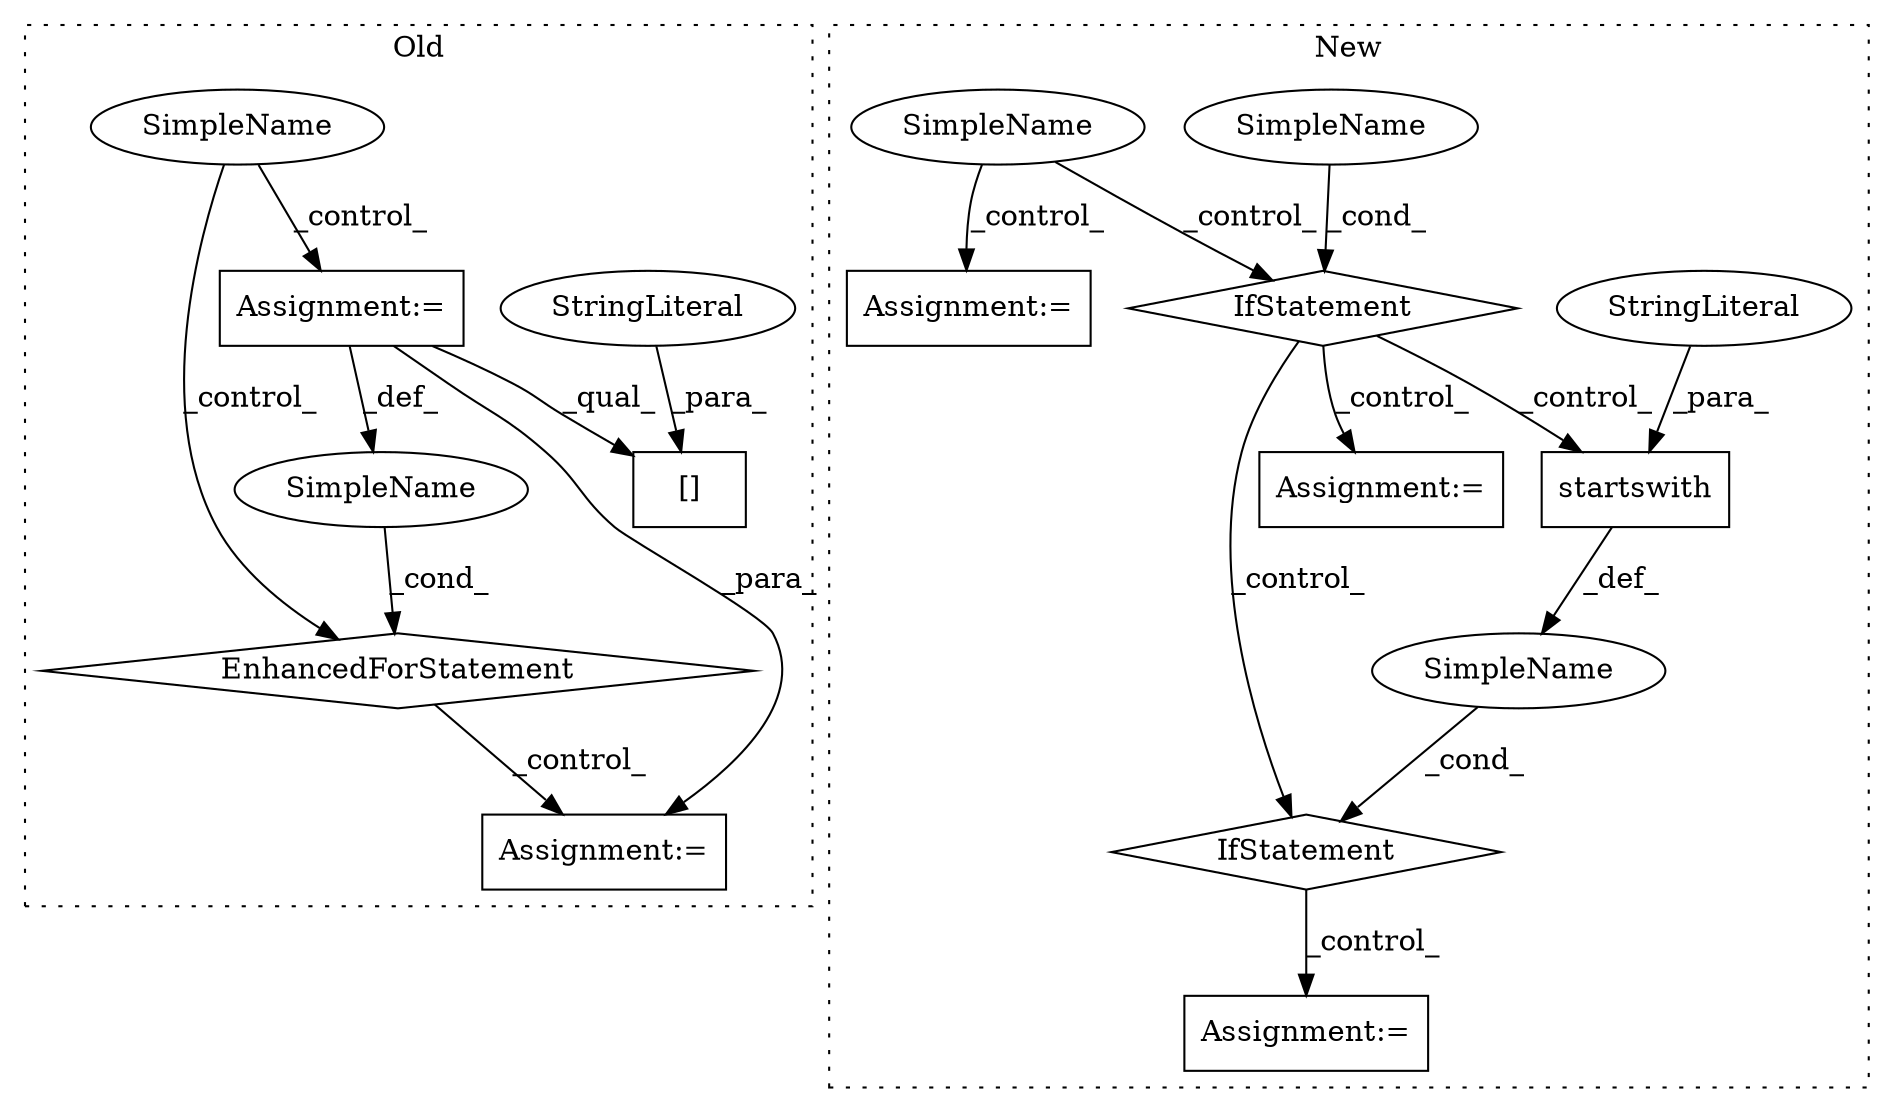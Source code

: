 digraph G {
subgraph cluster0 {
1 [label="[]" a="2" s="10971,11005" l="30,1" shape="box"];
12 [label="StringLiteral" a="45" s="11001" l="4" shape="ellipse"];
13 [label="Assignment:=" a="7" s="10758" l="1" shape="box"];
14 [label="Assignment:=" a="7" s="10952" l="1" shape="box"];
15 [label="EnhancedForStatement" a="70" s="10822,10931" l="81,2" shape="diamond"];
16 [label="SimpleName" a="42" s="10907" l="4" shape="ellipse"];
17 [label="SimpleName" a="42" s="" l="" shape="ellipse"];
label = "Old";
style="dotted";
}
subgraph cluster1 {
2 [label="startswith" a="32" s="10810,10826" l="11,1" shape="box"];
3 [label="StringLiteral" a="45" s="10821" l="5" shape="ellipse"];
4 [label="IfStatement" a="25" s="10790,10827" l="4,2" shape="diamond"];
5 [label="Assignment:=" a="7" s="10857" l="1" shape="box"];
6 [label="SimpleName" a="42" s="" l="" shape="ellipse"];
7 [label="SimpleName" a="42" s="" l="" shape="ellipse"];
8 [label="IfStatement" a="25" s="10697,10728" l="4,2" shape="diamond"];
9 [label="SimpleName" a="42" s="" l="" shape="ellipse"];
10 [label="Assignment:=" a="7" s="10665" l="1" shape="box"];
11 [label="Assignment:=" a="7" s="10758" l="1" shape="box"];
label = "New";
style="dotted";
}
2 -> 6 [label="_def_"];
3 -> 2 [label="_para_"];
4 -> 5 [label="_control_"];
6 -> 4 [label="_cond_"];
7 -> 8 [label="_cond_"];
8 -> 4 [label="_control_"];
8 -> 11 [label="_control_"];
8 -> 2 [label="_control_"];
9 -> 8 [label="_control_"];
9 -> 10 [label="_control_"];
12 -> 1 [label="_para_"];
13 -> 16 [label="_def_"];
13 -> 14 [label="_para_"];
13 -> 1 [label="_qual_"];
15 -> 14 [label="_control_"];
16 -> 15 [label="_cond_"];
17 -> 13 [label="_control_"];
17 -> 15 [label="_control_"];
}